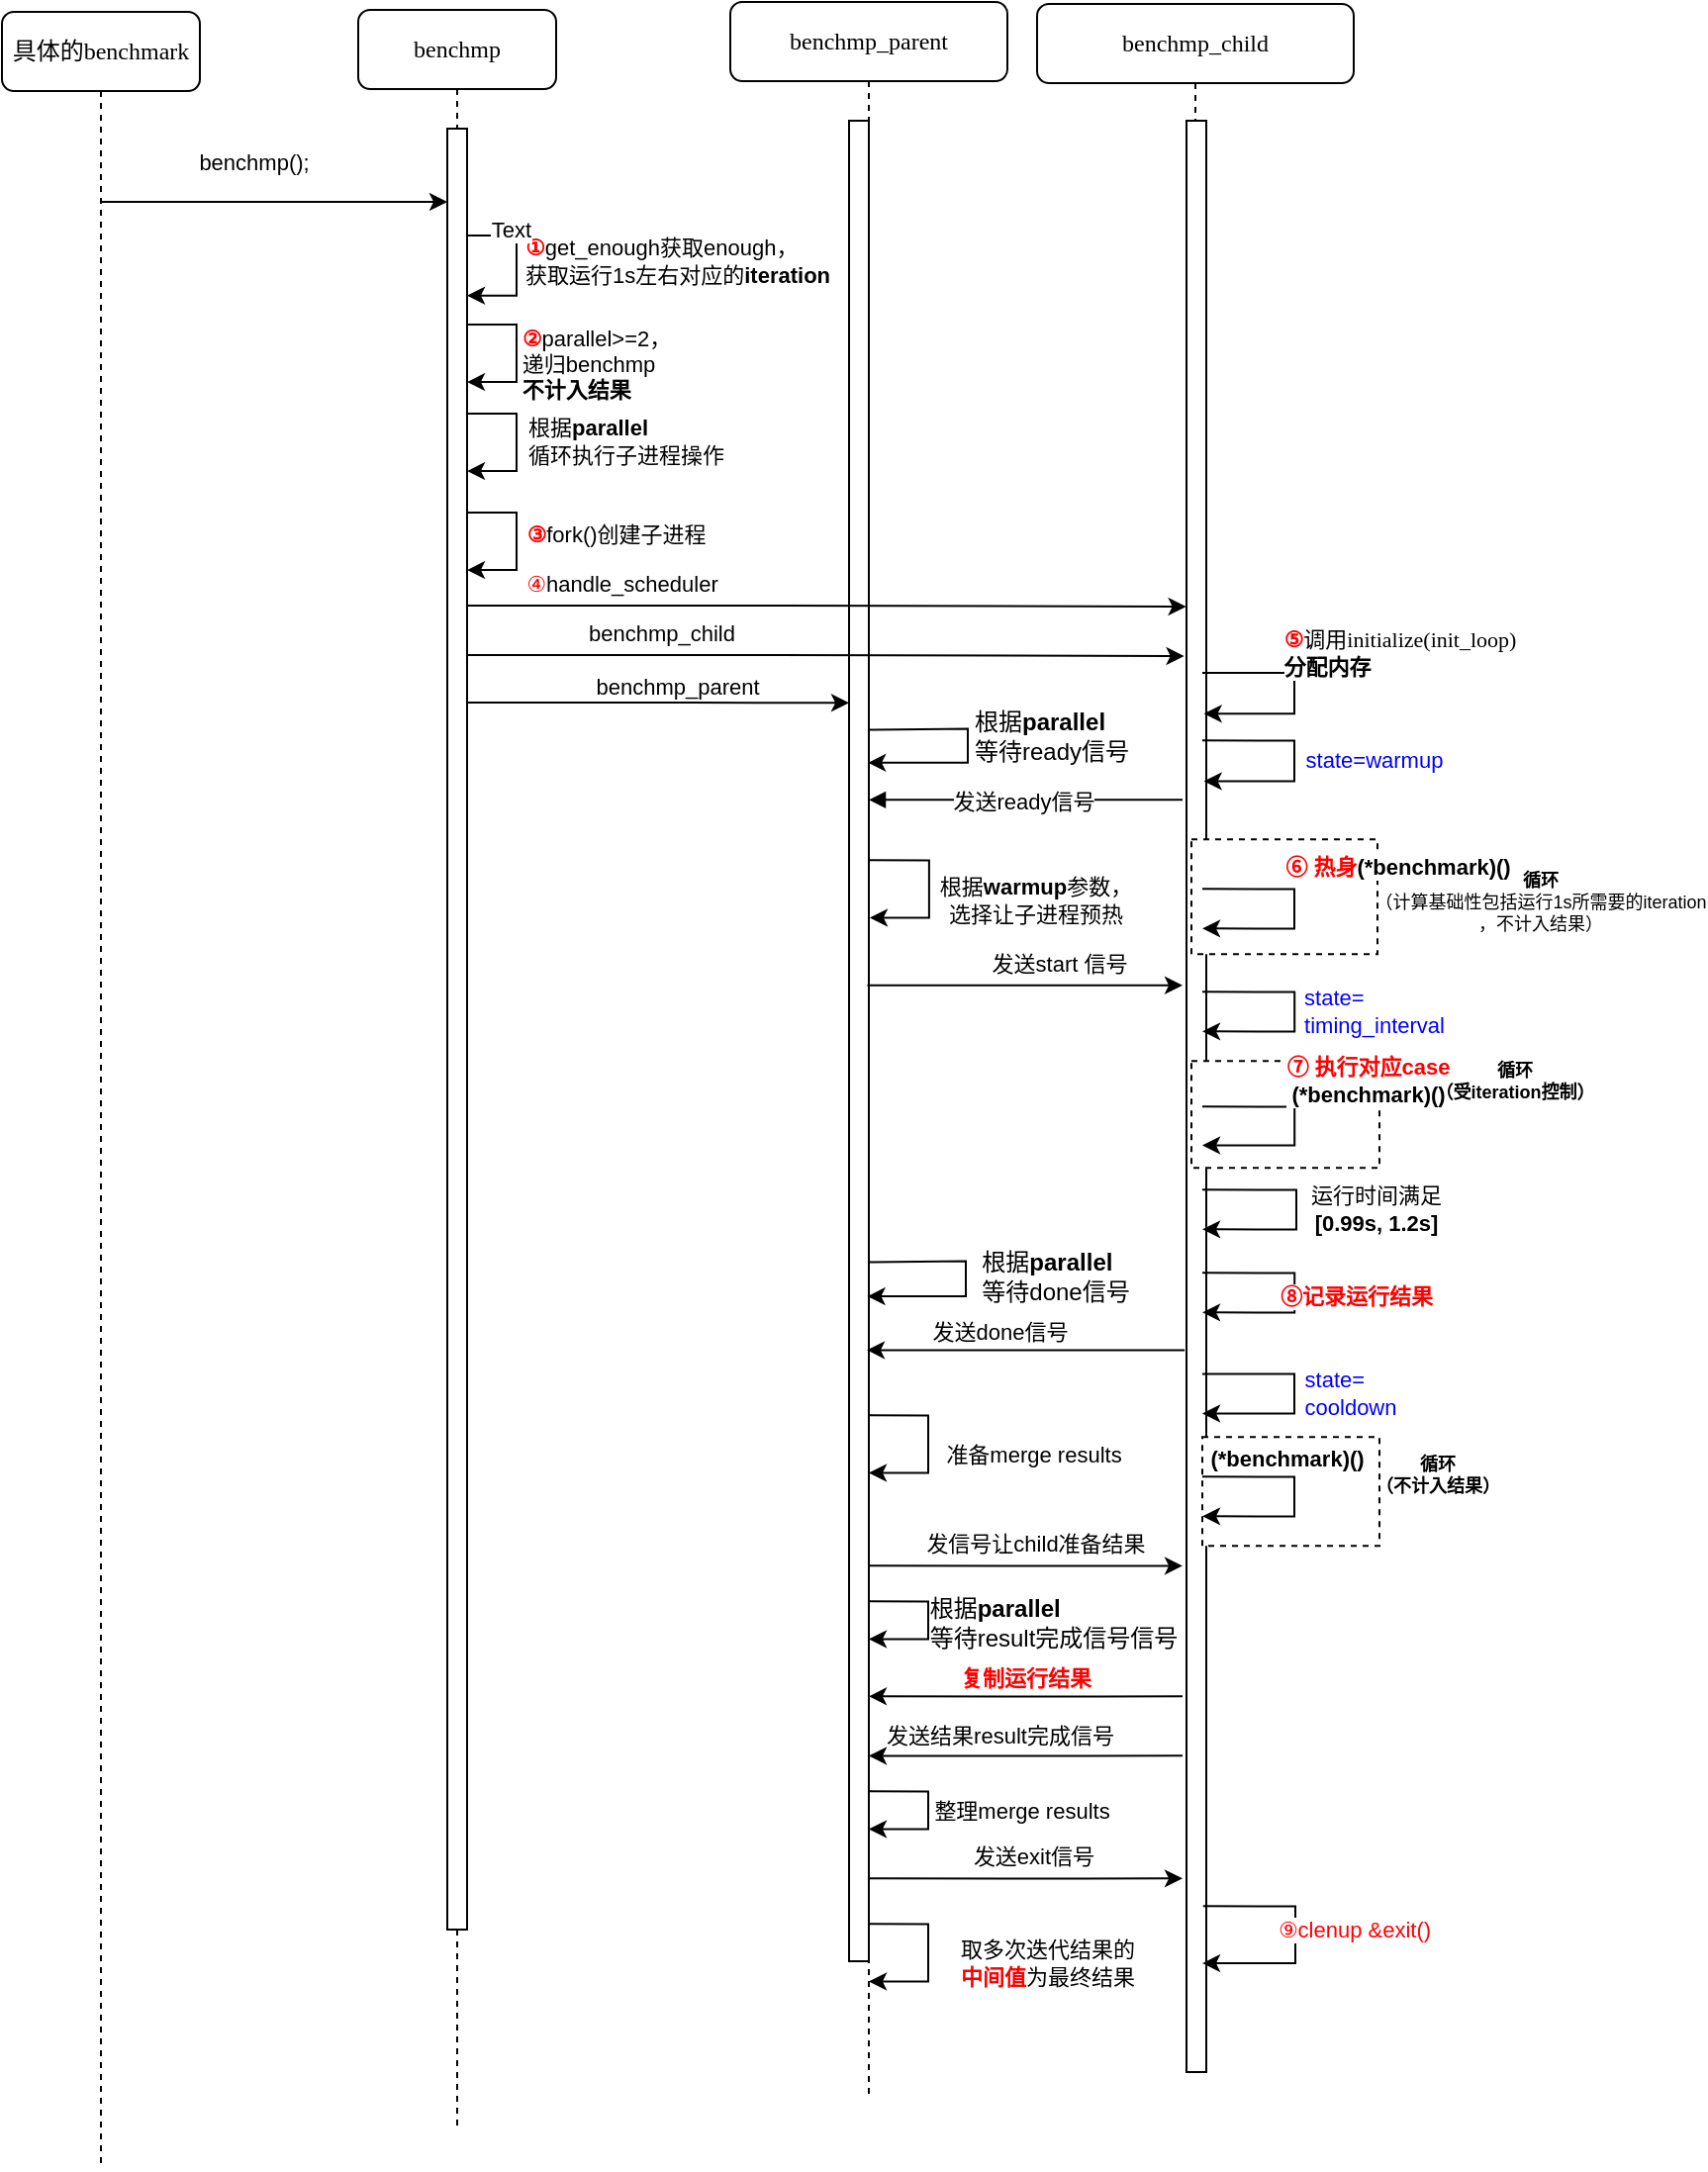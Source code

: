 <mxfile version="28.0.6" pages="2">
  <diagram name="Page-1" id="SRcoIRhMKzH6jcTrMAED">
    <mxGraphModel dx="1464" dy="1354" grid="1" gridSize="10" guides="1" tooltips="1" connect="1" arrows="1" fold="1" page="1" pageScale="1" pageWidth="850" pageHeight="1100" math="0" shadow="0">
      <root>
        <mxCell id="0" />
        <mxCell id="1" parent="0" />
        <mxCell id="6B5tb81A3kzY_t1KrKva-1" value="benchmp_child" style="shape=umlLifeline;perimeter=lifelinePerimeter;whiteSpace=wrap;html=1;container=1;collapsible=0;recursiveResize=0;outlineConnect=0;rounded=1;shadow=0;comic=0;labelBackgroundColor=none;strokeWidth=1;fontFamily=Verdana;fontSize=12;align=center;" vertex="1" parent="1">
          <mxGeometry x="1473" y="1001" width="160" height="1046" as="geometry" />
        </mxCell>
        <mxCell id="6B5tb81A3kzY_t1KrKva-2" value="" style="html=1;points=[];perimeter=orthogonalPerimeter;rounded=0;shadow=0;comic=0;labelBackgroundColor=none;strokeWidth=1;fontFamily=Verdana;fontSize=12;align=center;" vertex="1" parent="6B5tb81A3kzY_t1KrKva-1">
          <mxGeometry x="75.5" y="59" width="10" height="986" as="geometry" />
        </mxCell>
        <mxCell id="6B5tb81A3kzY_t1KrKva-3" value="benchmp_parent" style="shape=umlLifeline;perimeter=lifelinePerimeter;whiteSpace=wrap;html=1;container=1;collapsible=0;recursiveResize=0;outlineConnect=0;rounded=1;shadow=0;comic=0;labelBackgroundColor=none;strokeWidth=1;fontFamily=Verdana;fontSize=12;align=center;" vertex="1" parent="1">
          <mxGeometry x="1318" y="1000" width="140" height="1060" as="geometry" />
        </mxCell>
        <mxCell id="6B5tb81A3kzY_t1KrKva-4" value="" style="html=1;points=[];perimeter=orthogonalPerimeter;rounded=0;shadow=0;comic=0;labelBackgroundColor=none;strokeWidth=1;fontFamily=Verdana;fontSize=12;align=center;" vertex="1" parent="6B5tb81A3kzY_t1KrKva-3">
          <mxGeometry x="60" y="60" width="10" height="930" as="geometry" />
        </mxCell>
        <mxCell id="6B5tb81A3kzY_t1KrKva-5" value="" style="verticalLabelPosition=bottom;verticalAlign=top;html=1;shape=mxgraph.basic.rect;fillColor2=none;strokeWidth=1;size=20;indent=5;dashed=1;fontColor=#0000FF;" vertex="1" parent="6B5tb81A3kzY_t1KrKva-3">
          <mxGeometry x="238.5" y="725.18" width="89.5" height="55" as="geometry" />
        </mxCell>
        <mxCell id="6B5tb81A3kzY_t1KrKva-6" value="" style="verticalLabelPosition=bottom;verticalAlign=top;html=1;shape=mxgraph.basic.rect;fillColor2=none;strokeWidth=1;size=20;indent=5;dashed=1;fontColor=#0000FF;" vertex="1" parent="6B5tb81A3kzY_t1KrKva-3">
          <mxGeometry x="233" y="535.18" width="95" height="54" as="geometry" />
        </mxCell>
        <mxCell id="6B5tb81A3kzY_t1KrKva-7" value="" style="verticalLabelPosition=bottom;verticalAlign=top;html=1;shape=mxgraph.basic.rect;fillColor2=none;strokeWidth=1;size=20;indent=5;dashed=1;fontColor=#0000FF;" vertex="1" parent="6B5tb81A3kzY_t1KrKva-3">
          <mxGeometry x="233" y="423.18" width="94" height="58" as="geometry" />
        </mxCell>
        <mxCell id="6B5tb81A3kzY_t1KrKva-8" style="edgeStyle=orthogonalEdgeStyle;rounded=0;orthogonalLoop=1;jettySize=auto;html=1;" edge="1" parent="6B5tb81A3kzY_t1KrKva-3">
          <mxGeometry relative="1" as="geometry">
            <mxPoint x="238.5" y="448.18" as="sourcePoint" />
            <mxPoint x="238.5" y="468.18" as="targetPoint" />
            <Array as="points">
              <mxPoint x="285" y="448.18" />
              <mxPoint x="285" y="468.18" />
            </Array>
          </mxGeometry>
        </mxCell>
        <mxCell id="6B5tb81A3kzY_t1KrKva-9" value="&lt;span style=&quot;text-align: left;&quot;&gt;&lt;b&gt;&lt;font color=&quot;#ff0000&quot;&gt;⑥ 热身&lt;/font&gt;&lt;font style=&quot;color: rgb(0, 0, 0);&quot;&gt;(*benchmark)()&lt;/font&gt;&lt;/b&gt;&lt;/span&gt;" style="edgeLabel;html=1;align=center;verticalAlign=middle;resizable=0;points=[];" vertex="1" connectable="0" parent="6B5tb81A3kzY_t1KrKva-8">
          <mxGeometry x="-0.344" y="1" relative="1" as="geometry">
            <mxPoint x="61" y="-10" as="offset" />
          </mxGeometry>
        </mxCell>
        <mxCell id="6B5tb81A3kzY_t1KrKva-10" style="edgeStyle=orthogonalEdgeStyle;rounded=0;orthogonalLoop=1;jettySize=auto;html=1;entryX=1.081;entryY=0.316;entryDx=0;entryDy=0;entryPerimeter=0;" edge="1" parent="6B5tb81A3kzY_t1KrKva-3">
          <mxGeometry x="-0.264" y="19" relative="1" as="geometry">
            <mxPoint x="238.5" y="373.18" as="sourcePoint" />
            <mxPoint x="239.31" y="393.756" as="targetPoint" />
            <Array as="points">
              <mxPoint x="285" y="373.18" />
              <mxPoint x="285" y="394.18" />
            </Array>
            <mxPoint as="offset" />
          </mxGeometry>
        </mxCell>
        <mxCell id="6B5tb81A3kzY_t1KrKva-11" value="&lt;div style=&quot;text-align: left;&quot;&gt;&lt;font color=&quot;#0000ff&quot;&gt;state=warmup&lt;/font&gt;&lt;/div&gt;" style="edgeLabel;html=1;align=center;verticalAlign=middle;resizable=0;points=[];" vertex="1" connectable="0" parent="6B5tb81A3kzY_t1KrKva-10">
          <mxGeometry x="-0.447" relative="1" as="geometry">
            <mxPoint x="55" y="10" as="offset" />
          </mxGeometry>
        </mxCell>
        <mxCell id="6B5tb81A3kzY_t1KrKva-12" style="edgeStyle=orthogonalEdgeStyle;rounded=0;orthogonalLoop=1;jettySize=auto;html=1;" edge="1" parent="6B5tb81A3kzY_t1KrKva-3">
          <mxGeometry relative="1" as="geometry">
            <mxPoint x="70" y="790.18" as="sourcePoint" />
            <mxPoint x="228.5" y="790.209" as="targetPoint" />
            <Array as="points">
              <mxPoint x="178" y="790.18" />
              <mxPoint x="178" y="790.18" />
            </Array>
          </mxGeometry>
        </mxCell>
        <mxCell id="6B5tb81A3kzY_t1KrKva-13" value="&lt;div style=&quot;text-align: left;&quot;&gt;&lt;div&gt;发信号让child准备结果&lt;/div&gt;&lt;/div&gt;" style="edgeLabel;html=1;align=center;verticalAlign=middle;resizable=0;points=[];" vertex="1" connectable="0" parent="6B5tb81A3kzY_t1KrKva-12">
          <mxGeometry x="-0.447" relative="1" as="geometry">
            <mxPoint x="40" y="-11" as="offset" />
          </mxGeometry>
        </mxCell>
        <mxCell id="6B5tb81A3kzY_t1KrKva-14" style="edgeStyle=orthogonalEdgeStyle;rounded=0;orthogonalLoop=1;jettySize=auto;html=1;entryX=0.96;entryY=0.753;entryDx=0;entryDy=0;entryPerimeter=0;" edge="1" parent="6B5tb81A3kzY_t1KrKva-3">
          <mxGeometry relative="1" as="geometry">
            <mxPoint x="238.9" y="962.18" as="sourcePoint" />
            <mxPoint x="238.5" y="991.03" as="targetPoint" />
            <Array as="points">
              <mxPoint x="285.5" y="962.08" />
              <mxPoint x="285.5" y="991.08" />
            </Array>
          </mxGeometry>
        </mxCell>
        <mxCell id="6B5tb81A3kzY_t1KrKva-15" value="&lt;div style=&quot;text-align: left;&quot;&gt;&lt;font color=&quot;#ff0000&quot;&gt;⑨clenup &amp;amp;exit()&lt;/font&gt;&lt;br&gt;&lt;/div&gt;" style="edgeLabel;html=1;align=center;verticalAlign=middle;resizable=0;points=[];" vertex="1" connectable="0" parent="6B5tb81A3kzY_t1KrKva-14">
          <mxGeometry x="-0.447" relative="1" as="geometry">
            <mxPoint x="42" y="12" as="offset" />
          </mxGeometry>
        </mxCell>
        <mxCell id="6B5tb81A3kzY_t1KrKva-16" style="edgeStyle=orthogonalEdgeStyle;rounded=0;orthogonalLoop=1;jettySize=auto;html=1;" edge="1" parent="6B5tb81A3kzY_t1KrKva-3">
          <mxGeometry relative="1" as="geometry">
            <mxPoint x="238.5" y="500.18" as="sourcePoint" />
            <mxPoint x="238.5" y="520.18" as="targetPoint" />
            <Array as="points">
              <mxPoint x="285.1" y="500.18" />
              <mxPoint x="285.1" y="520.18" />
            </Array>
          </mxGeometry>
        </mxCell>
        <mxCell id="6B5tb81A3kzY_t1KrKva-17" value="&lt;div style=&quot;text-align: left;&quot;&gt;&lt;font color=&quot;#0000ff&quot;&gt;state=&lt;/font&gt;&lt;/div&gt;&lt;div style=&quot;text-align: left;&quot;&gt;&lt;font color=&quot;#0000ff&quot;&gt;timing_interval&lt;/font&gt;&lt;/div&gt;" style="edgeLabel;html=1;align=center;verticalAlign=middle;resizable=0;points=[];" vertex="1" connectable="0" parent="6B5tb81A3kzY_t1KrKva-16">
          <mxGeometry x="-0.447" relative="1" as="geometry">
            <mxPoint x="55" y="10" as="offset" />
          </mxGeometry>
        </mxCell>
        <mxCell id="6B5tb81A3kzY_t1KrKva-18" style="edgeStyle=orthogonalEdgeStyle;rounded=0;orthogonalLoop=1;jettySize=auto;html=1;entryX=1;entryY=0.599;entryDx=0;entryDy=0;entryPerimeter=0;" edge="1" parent="6B5tb81A3kzY_t1KrKva-3">
          <mxGeometry relative="1" as="geometry">
            <mxPoint x="238.5" y="558.18" as="sourcePoint" />
            <mxPoint x="238.5" y="577.73" as="targetPoint" />
            <Array as="points">
              <mxPoint x="285.1" y="558.18" />
              <mxPoint x="285.1" y="578.18" />
            </Array>
          </mxGeometry>
        </mxCell>
        <mxCell id="6B5tb81A3kzY_t1KrKva-19" value="&lt;b style=&quot;text-align: left;&quot;&gt;&lt;font style=&quot;color: rgb(255, 0, 0);&quot;&gt;⑦ 执行对应case&lt;/font&gt;&lt;/b&gt;&lt;div&gt;&lt;b style=&quot;text-align: left; color: rgb(0, 0, 0);&quot;&gt;&lt;font style=&quot;color: rgb(0, 0, 0);&quot;&gt;(*benchmark)()&lt;/font&gt;&lt;/b&gt;&lt;/div&gt;" style="edgeLabel;html=1;align=center;verticalAlign=middle;resizable=0;points=[];fontColor=#FF0000;" vertex="1" connectable="0" parent="6B5tb81A3kzY_t1KrKva-18">
          <mxGeometry x="-0.389" relative="1" as="geometry">
            <mxPoint x="49" y="-13" as="offset" />
          </mxGeometry>
        </mxCell>
        <mxCell id="6B5tb81A3kzY_t1KrKva-20" style="edgeStyle=orthogonalEdgeStyle;rounded=0;orthogonalLoop=1;jettySize=auto;html=1;" edge="1" parent="6B5tb81A3kzY_t1KrKva-3">
          <mxGeometry relative="1" as="geometry">
            <mxPoint x="238.5" y="600.18" as="sourcePoint" />
            <mxPoint x="238.5" y="620.18" as="targetPoint" />
            <Array as="points">
              <mxPoint x="286" y="600.18" />
              <mxPoint x="286" y="620.18" />
            </Array>
          </mxGeometry>
        </mxCell>
        <mxCell id="6B5tb81A3kzY_t1KrKva-21" value="&lt;font color=&quot;#000000&quot;&gt;运行时间满足&lt;/font&gt;&lt;br&gt;&lt;b style=&quot;&quot;&gt;&lt;font style=&quot;color: rgb(0, 0, 0);&quot;&gt;[0.99s, 1.2s]&lt;/font&gt;&lt;/b&gt;" style="edgeLabel;html=1;align=center;verticalAlign=middle;resizable=0;points=[];fontColor=#FF0000;" vertex="1" connectable="0" parent="6B5tb81A3kzY_t1KrKva-20">
          <mxGeometry x="-0.465" y="-1" relative="1" as="geometry">
            <mxPoint x="56" y="9" as="offset" />
          </mxGeometry>
        </mxCell>
        <mxCell id="6B5tb81A3kzY_t1KrKva-22" style="edgeStyle=orthogonalEdgeStyle;rounded=0;orthogonalLoop=1;jettySize=auto;html=1;" edge="1" parent="6B5tb81A3kzY_t1KrKva-3">
          <mxGeometry relative="1" as="geometry">
            <mxPoint x="238.5" y="642.18" as="sourcePoint" />
            <mxPoint x="238.5" y="662.18" as="targetPoint" />
            <Array as="points">
              <mxPoint x="285.1" y="642.18" />
              <mxPoint x="285.1" y="662.18" />
            </Array>
          </mxGeometry>
        </mxCell>
        <mxCell id="6B5tb81A3kzY_t1KrKva-23" value="&lt;b&gt;&lt;font color=&quot;#ff0000&quot;&gt;⑧记录运行结果&lt;/font&gt;&lt;/b&gt;" style="edgeLabel;html=1;align=center;verticalAlign=middle;resizable=0;points=[];fontSize=11;fontColor=#000000;" vertex="1" connectable="0" parent="6B5tb81A3kzY_t1KrKva-22">
          <mxGeometry x="-0.421" y="2" relative="1" as="geometry">
            <mxPoint x="44" y="14" as="offset" />
          </mxGeometry>
        </mxCell>
        <mxCell id="6B5tb81A3kzY_t1KrKva-24" style="edgeStyle=orthogonalEdgeStyle;rounded=0;orthogonalLoop=1;jettySize=auto;html=1;" edge="1" parent="6B5tb81A3kzY_t1KrKva-3">
          <mxGeometry relative="1" as="geometry">
            <mxPoint x="238.5" y="745.18" as="sourcePoint" />
            <mxPoint x="238.5" y="765.18" as="targetPoint" />
            <Array as="points">
              <mxPoint x="285" y="745.18" />
              <mxPoint x="285" y="765.18" />
            </Array>
          </mxGeometry>
        </mxCell>
        <mxCell id="6B5tb81A3kzY_t1KrKva-25" value="&lt;span style=&quot;text-align: left;&quot;&gt;&lt;font style=&quot;color: rgb(0, 0, 0);&quot;&gt;&lt;b style=&quot;&quot;&gt;(*benchmark)()&lt;/b&gt;&lt;/font&gt;&lt;/span&gt;" style="edgeLabel;html=1;align=center;verticalAlign=middle;resizable=0;points=[];fontColor=#FF0000;" vertex="1" connectable="0" parent="6B5tb81A3kzY_t1KrKva-24">
          <mxGeometry x="-0.379" y="1" relative="1" as="geometry">
            <mxPoint x="7" y="-8" as="offset" />
          </mxGeometry>
        </mxCell>
        <mxCell id="6B5tb81A3kzY_t1KrKva-26" style="edgeStyle=orthogonalEdgeStyle;rounded=0;orthogonalLoop=1;jettySize=auto;html=1;" edge="1" parent="6B5tb81A3kzY_t1KrKva-3">
          <mxGeometry relative="1" as="geometry">
            <mxPoint x="238.5" y="693.209" as="sourcePoint" />
            <mxPoint x="238.5" y="713.209" as="targetPoint" />
            <Array as="points">
              <mxPoint x="285" y="693.18" />
              <mxPoint x="285" y="713.18" />
            </Array>
          </mxGeometry>
        </mxCell>
        <mxCell id="6B5tb81A3kzY_t1KrKva-27" value="&lt;div style=&quot;text-align: left;&quot;&gt;&lt;font color=&quot;#0000ff&quot;&gt;state=&lt;/font&gt;&lt;/div&gt;&lt;div style=&quot;text-align: left;&quot;&gt;&lt;font color=&quot;#0000ff&quot;&gt;cooldown&lt;/font&gt;&lt;br&gt;&lt;/div&gt;" style="edgeLabel;html=1;align=center;verticalAlign=middle;resizable=0;points=[];imageWidth=39;imageAspect=1;absoluteArcSize=0;" vertex="1" connectable="0" parent="6B5tb81A3kzY_t1KrKva-26">
          <mxGeometry x="-0.447" relative="1" as="geometry">
            <mxPoint x="43" y="10" as="offset" />
          </mxGeometry>
        </mxCell>
        <mxCell id="6B5tb81A3kzY_t1KrKva-28" style="edgeStyle=orthogonalEdgeStyle;rounded=0;orthogonalLoop=1;jettySize=auto;html=1;" edge="1" parent="6B5tb81A3kzY_t1KrKva-3">
          <mxGeometry relative="1" as="geometry">
            <mxPoint x="228.5" y="856.18" as="sourcePoint" />
            <mxPoint x="70" y="856.18" as="targetPoint" />
            <Array as="points">
              <mxPoint x="186" y="856.18" />
              <mxPoint x="186" y="856.18" />
            </Array>
          </mxGeometry>
        </mxCell>
        <mxCell id="6B5tb81A3kzY_t1KrKva-29" value="&lt;div style=&quot;text-align: left;&quot;&gt;&lt;b&gt;&lt;font color=&quot;#ff0000&quot;&gt;复制运行结果&lt;/font&gt;&lt;/b&gt;&lt;br&gt;&lt;/div&gt;" style="edgeLabel;html=1;align=center;verticalAlign=middle;resizable=0;points=[];" vertex="1" connectable="0" parent="6B5tb81A3kzY_t1KrKva-28">
          <mxGeometry x="-0.447" relative="1" as="geometry">
            <mxPoint x="-36" y="-9" as="offset" />
          </mxGeometry>
        </mxCell>
        <mxCell id="6B5tb81A3kzY_t1KrKva-30" style="edgeStyle=orthogonalEdgeStyle;rounded=0;orthogonalLoop=1;jettySize=auto;html=1;entryX=1;entryY=0.837;entryDx=0;entryDy=0;entryPerimeter=0;" edge="1" parent="6B5tb81A3kzY_t1KrKva-3">
          <mxGeometry relative="1" as="geometry">
            <mxPoint x="228.5" y="886.18" as="sourcePoint" />
            <mxPoint x="70" y="886.22" as="targetPoint" />
            <Array as="points">
              <mxPoint x="181" y="886.18" />
              <mxPoint x="181" y="886.18" />
            </Array>
          </mxGeometry>
        </mxCell>
        <mxCell id="6B5tb81A3kzY_t1KrKva-31" value="&lt;div style=&quot;text-align: left;&quot;&gt;发送结果result完成信号&lt;br&gt;&lt;/div&gt;" style="edgeLabel;html=1;align=center;verticalAlign=middle;resizable=0;points=[];" vertex="1" connectable="0" parent="6B5tb81A3kzY_t1KrKva-30">
          <mxGeometry x="-0.447" relative="1" as="geometry">
            <mxPoint x="-49" y="-10" as="offset" />
          </mxGeometry>
        </mxCell>
        <mxCell id="6B5tb81A3kzY_t1KrKva-32" style="edgeStyle=orthogonalEdgeStyle;rounded=0;orthogonalLoop=1;jettySize=auto;html=1;" edge="1" parent="6B5tb81A3kzY_t1KrKva-3">
          <mxGeometry relative="1" as="geometry">
            <mxPoint x="70.47" y="433.651" as="sourcePoint" />
            <mxPoint x="70.47" y="462.71" as="targetPoint" />
            <Array as="points">
              <mxPoint x="100.47" y="433.71" />
              <mxPoint x="100.47" y="462.71" />
            </Array>
          </mxGeometry>
        </mxCell>
        <mxCell id="6B5tb81A3kzY_t1KrKva-33" value="&lt;font color=&quot;#000000&quot;&gt;根据&lt;b&gt;warmup&lt;/b&gt;参数，&lt;br&gt;选择让子进程预热&lt;/font&gt;" style="edgeLabel;html=1;align=center;verticalAlign=middle;resizable=0;points=[];fontColor=#FF0000;" vertex="1" connectable="0" parent="6B5tb81A3kzY_t1KrKva-32">
          <mxGeometry x="-0.465" y="-1" relative="1" as="geometry">
            <mxPoint x="59" y="19" as="offset" />
          </mxGeometry>
        </mxCell>
        <mxCell id="6B5tb81A3kzY_t1KrKva-34" style="edgeStyle=orthogonalEdgeStyle;rounded=0;orthogonalLoop=1;jettySize=auto;html=1;" edge="1" parent="6B5tb81A3kzY_t1KrKva-3">
          <mxGeometry relative="1" as="geometry">
            <mxPoint x="70.0" y="714.181" as="sourcePoint" />
            <mxPoint x="70.0" y="743.24" as="targetPoint" />
            <Array as="points">
              <mxPoint x="100" y="714.24" />
              <mxPoint x="100" y="743.24" />
            </Array>
          </mxGeometry>
        </mxCell>
        <mxCell id="6B5tb81A3kzY_t1KrKva-35" value="&lt;font color=&quot;#000000&quot;&gt;准备merge results&lt;/font&gt;" style="edgeLabel;html=1;align=center;verticalAlign=middle;resizable=0;points=[];fontColor=#FF0000;" vertex="1" connectable="0" parent="6B5tb81A3kzY_t1KrKva-34">
          <mxGeometry x="-0.465" y="-1" relative="1" as="geometry">
            <mxPoint x="59" y="19" as="offset" />
          </mxGeometry>
        </mxCell>
        <mxCell id="6B5tb81A3kzY_t1KrKva-36" style="edgeStyle=orthogonalEdgeStyle;rounded=0;orthogonalLoop=1;jettySize=auto;html=1;" edge="1" parent="6B5tb81A3kzY_t1KrKva-3">
          <mxGeometry relative="1" as="geometry">
            <mxPoint x="70" y="904.181" as="sourcePoint" />
            <mxPoint x="70" y="923.18" as="targetPoint" />
            <Array as="points">
              <mxPoint x="100" y="904.18" />
              <mxPoint x="100" y="923.18" />
              <mxPoint x="70" y="923.18" />
            </Array>
          </mxGeometry>
        </mxCell>
        <mxCell id="6B5tb81A3kzY_t1KrKva-37" value="&lt;font color=&quot;#000000&quot;&gt;整理merge results&lt;/font&gt;" style="edgeLabel;html=1;align=center;verticalAlign=middle;resizable=0;points=[];fontColor=#FF0000;" vertex="1" connectable="0" parent="6B5tb81A3kzY_t1KrKva-36">
          <mxGeometry x="-0.465" y="-1" relative="1" as="geometry">
            <mxPoint x="56" y="9" as="offset" />
          </mxGeometry>
        </mxCell>
        <mxCell id="6B5tb81A3kzY_t1KrKva-38" style="edgeStyle=orthogonalEdgeStyle;rounded=0;orthogonalLoop=1;jettySize=auto;html=1;" edge="1" parent="6B5tb81A3kzY_t1KrKva-3">
          <mxGeometry relative="1" as="geometry">
            <mxPoint x="70" y="971.181" as="sourcePoint" />
            <mxPoint x="70" y="1000.24" as="targetPoint" />
            <Array as="points">
              <mxPoint x="100" y="971.24" />
              <mxPoint x="100" y="1000.24" />
            </Array>
          </mxGeometry>
        </mxCell>
        <mxCell id="6B5tb81A3kzY_t1KrKva-39" value="&lt;font color=&quot;#000000&quot;&gt;取多次迭代结果的&lt;br&gt;&lt;/font&gt;&lt;b style=&quot;&quot;&gt;中间值&lt;/b&gt;&lt;font color=&quot;#000000&quot;&gt;为最终结果&lt;/font&gt;" style="edgeLabel;html=1;align=center;verticalAlign=middle;resizable=0;points=[];fontColor=#FF0000;" vertex="1" connectable="0" parent="6B5tb81A3kzY_t1KrKva-38">
          <mxGeometry x="-0.465" y="-1" relative="1" as="geometry">
            <mxPoint x="66" y="19" as="offset" />
          </mxGeometry>
        </mxCell>
        <mxCell id="6B5tb81A3kzY_t1KrKva-40" style="edgeStyle=orthogonalEdgeStyle;rounded=0;orthogonalLoop=1;jettySize=auto;html=1;entryX=0.956;entryY=0.325;entryDx=0;entryDy=0;entryPerimeter=0;exitX=1.039;exitY=0.307;exitDx=0;exitDy=0;exitPerimeter=0;" edge="1" parent="6B5tb81A3kzY_t1KrKva-3">
          <mxGeometry relative="1" as="geometry">
            <mxPoint x="70.39" y="367.69" as="sourcePoint" />
            <mxPoint x="69.56" y="384.43" as="targetPoint" />
            <Array as="points">
              <mxPoint x="73" y="368.18" />
              <mxPoint x="120" y="367.18" />
              <mxPoint x="120" y="384.18" />
            </Array>
          </mxGeometry>
        </mxCell>
        <mxCell id="6B5tb81A3kzY_t1KrKva-41" value="&lt;div style=&quot;text-align: left;&quot;&gt;&lt;div&gt;&lt;span style=&quot;font-size: 12px;&quot;&gt;根据&lt;b&gt;parallel&lt;/b&gt;&lt;/span&gt;&lt;/div&gt;&lt;div&gt;&lt;span style=&quot;font-size: 12px;&quot;&gt;等待ready信号&lt;/span&gt;&lt;/div&gt;&lt;/div&gt;" style="edgeLabel;html=1;align=center;verticalAlign=middle;resizable=0;points=[];" vertex="1" connectable="0" parent="6B5tb81A3kzY_t1KrKva-40">
          <mxGeometry x="-0.447" relative="1" as="geometry">
            <mxPoint x="59" y="3" as="offset" />
          </mxGeometry>
        </mxCell>
        <mxCell id="6B5tb81A3kzY_t1KrKva-42" style="edgeStyle=orthogonalEdgeStyle;rounded=0;orthogonalLoop=1;jettySize=auto;html=1;entryX=0.926;entryY=0.645;entryDx=0;entryDy=0;entryPerimeter=0;exitX=1.039;exitY=0.307;exitDx=0;exitDy=0;exitPerimeter=0;" edge="1" parent="6B5tb81A3kzY_t1KrKva-3">
          <mxGeometry relative="1" as="geometry">
            <mxPoint x="69.83" y="636.69" as="sourcePoint" />
            <mxPoint x="69.26" y="654.03" as="targetPoint" />
            <Array as="points">
              <mxPoint x="72" y="637.18" />
              <mxPoint x="119" y="636.18" />
              <mxPoint x="119" y="654.18" />
            </Array>
          </mxGeometry>
        </mxCell>
        <mxCell id="6B5tb81A3kzY_t1KrKva-43" value="&lt;div style=&quot;text-align: left;&quot;&gt;&lt;div&gt;&lt;span style=&quot;font-size: 12px;&quot;&gt;根据&lt;b&gt;parallel&lt;/b&gt;&lt;/span&gt;&lt;/div&gt;&lt;div&gt;&lt;span style=&quot;font-size: 12px;&quot;&gt;等待done信号&lt;/span&gt;&lt;/div&gt;&lt;/div&gt;" style="edgeLabel;html=1;align=center;verticalAlign=middle;resizable=0;points=[];" vertex="1" connectable="0" parent="6B5tb81A3kzY_t1KrKva-42">
          <mxGeometry x="-0.447" relative="1" as="geometry">
            <mxPoint x="61" y="7" as="offset" />
          </mxGeometry>
        </mxCell>
        <mxCell id="6B5tb81A3kzY_t1KrKva-44" style="edgeStyle=orthogonalEdgeStyle;rounded=0;orthogonalLoop=1;jettySize=auto;html=1;" edge="1" parent="6B5tb81A3kzY_t1KrKva-3">
          <mxGeometry relative="1" as="geometry">
            <mxPoint x="70" y="808.181" as="sourcePoint" />
            <mxPoint x="70" y="827.18" as="targetPoint" />
            <Array as="points">
              <mxPoint x="100" y="808.18" />
              <mxPoint x="100" y="827.18" />
              <mxPoint x="70" y="827.18" />
            </Array>
          </mxGeometry>
        </mxCell>
        <mxCell id="6B5tb81A3kzY_t1KrKva-45" value="&lt;div style=&quot;color: rgb(0, 0, 0); text-align: left;&quot;&gt;&lt;span style=&quot;font-size: 12px;&quot;&gt;根据&lt;b&gt;parallel&lt;/b&gt;&lt;/span&gt;&lt;/div&gt;&lt;div style=&quot;color: rgb(0, 0, 0); text-align: left;&quot;&gt;&lt;span style=&quot;font-size: 12px;&quot;&gt;等待result完成信号信号&lt;/span&gt;&lt;/div&gt;" style="edgeLabel;html=1;align=center;verticalAlign=middle;resizable=0;points=[];fontColor=#FF0000;" vertex="1" connectable="0" parent="6B5tb81A3kzY_t1KrKva-44">
          <mxGeometry x="-0.465" y="-1" relative="1" as="geometry">
            <mxPoint x="72" y="10" as="offset" />
          </mxGeometry>
        </mxCell>
        <mxCell id="6B5tb81A3kzY_t1KrKva-46" style="edgeStyle=orthogonalEdgeStyle;rounded=0;orthogonalLoop=1;jettySize=auto;html=1;exitX=0.107;exitY=0.636;exitDx=0;exitDy=0;exitPerimeter=0;" edge="1" parent="6B5tb81A3kzY_t1KrKva-3">
          <mxGeometry relative="1" as="geometry">
            <mxPoint x="229.57" y="681.276" as="sourcePoint" />
            <mxPoint x="69" y="681.18" as="targetPoint" />
            <Array as="points">
              <mxPoint x="114" y="681.18" />
              <mxPoint x="114" y="681.18" />
            </Array>
          </mxGeometry>
        </mxCell>
        <mxCell id="6B5tb81A3kzY_t1KrKva-47" value="&lt;div style=&quot;text-align: left;&quot;&gt;发送done信号&lt;br&gt;&lt;/div&gt;" style="edgeLabel;html=1;align=center;verticalAlign=middle;resizable=0;points=[];" vertex="1" connectable="0" parent="6B5tb81A3kzY_t1KrKva-46">
          <mxGeometry x="-0.447" relative="1" as="geometry">
            <mxPoint x="-49" y="-10" as="offset" />
          </mxGeometry>
        </mxCell>
        <mxCell id="6B5tb81A3kzY_t1KrKva-48" style="edgeStyle=orthogonalEdgeStyle;rounded=0;orthogonalLoop=1;jettySize=auto;html=1;" edge="1" parent="6B5tb81A3kzY_t1KrKva-3">
          <mxGeometry relative="1" as="geometry">
            <mxPoint x="70" y="948.18" as="sourcePoint" />
            <mxPoint x="228.5" y="948.18" as="targetPoint" />
            <Array as="points">
              <mxPoint x="178" y="948.18" />
              <mxPoint x="178" y="948.18" />
            </Array>
          </mxGeometry>
        </mxCell>
        <mxCell id="6B5tb81A3kzY_t1KrKva-49" value="&lt;div style=&quot;text-align: left;&quot;&gt;&lt;div&gt;发送exit信号&lt;/div&gt;&lt;/div&gt;" style="edgeLabel;html=1;align=center;verticalAlign=middle;resizable=0;points=[];" vertex="1" connectable="0" parent="6B5tb81A3kzY_t1KrKva-48">
          <mxGeometry x="-0.447" relative="1" as="geometry">
            <mxPoint x="39" y="-11" as="offset" />
          </mxGeometry>
        </mxCell>
        <mxCell id="6B5tb81A3kzY_t1KrKva-50" value="&lt;span style=&quot;text-align: left;&quot;&gt;发送ready信号&lt;/span&gt;" style="html=1;verticalAlign=bottom;endArrow=block;rounded=0;" edge="1" parent="6B5tb81A3kzY_t1KrKva-3">
          <mxGeometry x="0.016" y="10" width="80" relative="1" as="geometry">
            <mxPoint x="228.5" y="403.18" as="sourcePoint" />
            <mxPoint x="70" y="403.18" as="targetPoint" />
            <Array as="points">
              <mxPoint x="220" y="403.18" />
              <mxPoint x="190" y="403.18" />
            </Array>
            <mxPoint as="offset" />
          </mxGeometry>
        </mxCell>
        <mxCell id="6B5tb81A3kzY_t1KrKva-51" style="edgeStyle=orthogonalEdgeStyle;rounded=0;orthogonalLoop=1;jettySize=auto;html=1;exitX=0.922;exitY=0.476;exitDx=0;exitDy=0;exitPerimeter=0;" edge="1" parent="6B5tb81A3kzY_t1KrKva-3">
          <mxGeometry relative="1" as="geometry">
            <mxPoint x="69.22" y="496.86" as="sourcePoint" />
            <mxPoint x="228.5" y="496.866" as="targetPoint" />
            <Array as="points">
              <mxPoint x="208" y="497.18" />
              <mxPoint x="208" y="497.18" />
            </Array>
          </mxGeometry>
        </mxCell>
        <mxCell id="6B5tb81A3kzY_t1KrKva-52" value="&lt;div style=&quot;text-align: left;&quot;&gt;&lt;div&gt;发送start 信号&lt;/div&gt;&lt;/div&gt;" style="edgeLabel;html=1;align=center;verticalAlign=middle;resizable=0;points=[];" vertex="1" connectable="0" parent="6B5tb81A3kzY_t1KrKva-51">
          <mxGeometry x="-0.447" relative="1" as="geometry">
            <mxPoint x="53" y="-11" as="offset" />
          </mxGeometry>
        </mxCell>
        <mxCell id="6B5tb81A3kzY_t1KrKva-53" value="循环&lt;br&gt;（不计入结果）" style="text;strokeColor=none;fillColor=none;html=1;fontSize=9;fontStyle=1;verticalAlign=middle;align=center;dashed=1;fontColor=#000000;" vertex="1" parent="6B5tb81A3kzY_t1KrKva-3">
          <mxGeometry x="337" y="734.18" width="40" height="20" as="geometry" />
        </mxCell>
        <mxCell id="6B5tb81A3kzY_t1KrKva-54" style="edgeStyle=orthogonalEdgeStyle;rounded=0;orthogonalLoop=1;jettySize=auto;html=1;exitX=0.936;exitY=0.313;exitDx=0;exitDy=0;exitPerimeter=0;" edge="1" parent="6B5tb81A3kzY_t1KrKva-3">
          <mxGeometry relative="1" as="geometry">
            <mxPoint x="-135.64" y="354.01" as="sourcePoint" />
            <mxPoint x="60" y="354.18" as="targetPoint" />
            <Array as="points">
              <mxPoint x="-20" y="354.18" />
            </Array>
          </mxGeometry>
        </mxCell>
        <mxCell id="6B5tb81A3kzY_t1KrKva-55" value="&lt;div style=&quot;text-align: left;&quot;&gt;&lt;div&gt;benchmp_parent&lt;/div&gt;&lt;/div&gt;" style="edgeLabel;html=1;align=center;verticalAlign=middle;resizable=0;points=[];" vertex="1" connectable="0" parent="6B5tb81A3kzY_t1KrKva-54">
          <mxGeometry x="-0.447" relative="1" as="geometry">
            <mxPoint x="54" y="-8" as="offset" />
          </mxGeometry>
        </mxCell>
        <mxCell id="6B5tb81A3kzY_t1KrKva-56" style="edgeStyle=orthogonalEdgeStyle;rounded=0;orthogonalLoop=1;jettySize=auto;html=1;entryX=-0.019;entryY=0.249;entryDx=0;entryDy=0;entryPerimeter=0;" edge="1" parent="6B5tb81A3kzY_t1KrKva-3">
          <mxGeometry relative="1" as="geometry">
            <mxPoint x="-134" y="330" as="sourcePoint" />
            <mxPoint x="229.31" y="330.514" as="targetPoint" />
            <Array as="points">
              <mxPoint x="24" y="330" />
            </Array>
          </mxGeometry>
        </mxCell>
        <mxCell id="6B5tb81A3kzY_t1KrKva-57" value="&lt;div style=&quot;text-align: left;&quot;&gt;&lt;div&gt;benchmp_child&lt;/div&gt;&lt;/div&gt;" style="edgeLabel;html=1;align=center;verticalAlign=middle;resizable=0;points=[];" vertex="1" connectable="0" parent="6B5tb81A3kzY_t1KrKva-56">
          <mxGeometry x="-0.447" relative="1" as="geometry">
            <mxPoint x="-2" y="-11" as="offset" />
          </mxGeometry>
        </mxCell>
        <mxCell id="6B5tb81A3kzY_t1KrKva-58" style="edgeStyle=orthogonalEdgeStyle;rounded=0;orthogonalLoop=1;jettySize=auto;html=1;entryX=1.081;entryY=0.316;entryDx=0;entryDy=0;entryPerimeter=0;" edge="1" parent="6B5tb81A3kzY_t1KrKva-3">
          <mxGeometry x="-0.264" y="19" relative="1" as="geometry">
            <mxPoint x="238.5" y="339" as="sourcePoint" />
            <mxPoint x="239.31" y="359.576" as="targetPoint" />
            <Array as="points">
              <mxPoint x="285" y="339" />
              <mxPoint x="285" y="360" />
            </Array>
            <mxPoint as="offset" />
          </mxGeometry>
        </mxCell>
        <mxCell id="6B5tb81A3kzY_t1KrKva-59" value="&lt;div style=&quot;text-align: left;&quot;&gt;&lt;font face=&quot;Microsoft YaHei&quot;&gt;&lt;b&gt;&lt;font style=&quot;color: rgb(255, 0, 0);&quot;&gt;⑤&lt;/font&gt;&lt;/b&gt;调用initialize(init_loop)&lt;/font&gt;&lt;/div&gt;&lt;div style=&quot;text-align: left;&quot;&gt;&lt;font face=&quot;Microsoft YaHei&quot;&gt;&lt;b&gt;分配内存&lt;/b&gt;&lt;/font&gt;&lt;br&gt;&lt;/div&gt;" style="edgeLabel;html=1;align=center;verticalAlign=middle;resizable=0;points=[];" vertex="1" connectable="0" parent="6B5tb81A3kzY_t1KrKva-58">
          <mxGeometry x="-0.447" relative="1" as="geometry">
            <mxPoint x="68" y="-10" as="offset" />
          </mxGeometry>
        </mxCell>
        <mxCell id="6B5tb81A3kzY_t1KrKva-60" value="benchmp" style="shape=umlLifeline;perimeter=lifelinePerimeter;whiteSpace=wrap;html=1;container=1;collapsible=0;recursiveResize=0;outlineConnect=0;rounded=1;shadow=0;comic=0;labelBackgroundColor=none;strokeWidth=1;fontFamily=Verdana;fontSize=12;align=center;" vertex="1" parent="1">
          <mxGeometry x="1130" y="1004" width="100" height="1070" as="geometry" />
        </mxCell>
        <mxCell id="6B5tb81A3kzY_t1KrKva-61" value="" style="html=1;points=[];perimeter=orthogonalPerimeter;rounded=0;shadow=0;comic=0;labelBackgroundColor=none;strokeWidth=1;fontFamily=Verdana;fontSize=12;align=center;" vertex="1" parent="6B5tb81A3kzY_t1KrKva-60">
          <mxGeometry x="45" y="60" width="10" height="910" as="geometry" />
        </mxCell>
        <mxCell id="6B5tb81A3kzY_t1KrKva-62" style="edgeStyle=orthogonalEdgeStyle;rounded=0;orthogonalLoop=1;jettySize=auto;html=1;" edge="1" parent="6B5tb81A3kzY_t1KrKva-60">
          <mxGeometry relative="1" as="geometry">
            <mxPoint x="55" y="159" as="sourcePoint" />
            <mxPoint x="55" y="188.034" as="targetPoint" />
            <Array as="points">
              <mxPoint x="80" y="159" />
              <mxPoint x="80" y="188" />
            </Array>
          </mxGeometry>
        </mxCell>
        <mxCell id="6B5tb81A3kzY_t1KrKva-63" value="&lt;div style=&quot;text-align: left;&quot;&gt;&lt;div&gt;&lt;font style=&quot;color: rgb(255, 0, 0);&quot;&gt;&lt;b&gt;②&lt;/b&gt;&lt;/font&gt;parallel&amp;gt;=2，&lt;/div&gt;&lt;div&gt;递归benchmp&lt;br&gt;&lt;/div&gt;&lt;div&gt;&lt;b&gt;不计入结果&lt;/b&gt;&lt;/div&gt;&lt;/div&gt;" style="edgeLabel;html=1;align=center;verticalAlign=middle;resizable=0;points=[];" vertex="1" connectable="0" parent="6B5tb81A3kzY_t1KrKva-62">
          <mxGeometry x="-0.447" relative="1" as="geometry">
            <mxPoint x="43" y="20" as="offset" />
          </mxGeometry>
        </mxCell>
        <mxCell id="6B5tb81A3kzY_t1KrKva-64" style="edgeStyle=orthogonalEdgeStyle;rounded=0;orthogonalLoop=1;jettySize=auto;html=1;" edge="1" parent="6B5tb81A3kzY_t1KrKva-60">
          <mxGeometry relative="1" as="geometry">
            <mxPoint x="55" y="254" as="sourcePoint" />
            <mxPoint x="55" y="283.034" as="targetPoint" />
            <Array as="points">
              <mxPoint x="80" y="254" />
              <mxPoint x="80" y="283" />
            </Array>
          </mxGeometry>
        </mxCell>
        <mxCell id="6B5tb81A3kzY_t1KrKva-65" value="&lt;div style=&quot;text-align: left;&quot;&gt;&lt;div&gt;&lt;b&gt;&lt;font style=&quot;color: rgb(255, 0, 0);&quot;&gt;③&lt;/font&gt;&lt;/b&gt;fork()创建子进程&lt;/div&gt;&lt;/div&gt;" style="edgeLabel;html=1;align=center;verticalAlign=middle;resizable=0;points=[];" vertex="1" connectable="0" parent="6B5tb81A3kzY_t1KrKva-64">
          <mxGeometry x="-0.447" relative="1" as="geometry">
            <mxPoint x="53" y="11" as="offset" />
          </mxGeometry>
        </mxCell>
        <mxCell id="6B5tb81A3kzY_t1KrKva-66" style="edgeStyle=orthogonalEdgeStyle;rounded=0;orthogonalLoop=1;jettySize=auto;html=1;entryX=1;entryY=0.118;entryDx=0;entryDy=0;entryPerimeter=0;" edge="1" parent="6B5tb81A3kzY_t1KrKva-60">
          <mxGeometry relative="1" as="geometry">
            <mxPoint x="55" y="114" as="sourcePoint" />
            <mxPoint x="55" y="144.38" as="targetPoint" />
            <Array as="points">
              <mxPoint x="80" y="114" />
              <mxPoint x="80" y="144" />
            </Array>
          </mxGeometry>
        </mxCell>
        <mxCell id="6B5tb81A3kzY_t1KrKva-67" value="&lt;div style=&quot;text-align: left;&quot;&gt;&lt;div&gt;&lt;span style=&quot;text-align: center;&quot;&gt;&lt;font style=&quot;color: rgb(255, 0, 0);&quot;&gt;&lt;b style=&quot;&quot;&gt;①&lt;/b&gt;&lt;/font&gt;get_enough&lt;/span&gt;&lt;span style=&quot;text-align: center;&quot;&gt;获取enough，&lt;/span&gt;&lt;/div&gt;&lt;div&gt;&lt;span style=&quot;text-align: center;&quot;&gt;获取运行1s左右对应的&lt;b&gt;iteration&lt;/b&gt;&lt;/span&gt;&lt;/div&gt;&lt;/div&gt;" style="edgeLabel;html=1;align=center;verticalAlign=middle;resizable=0;points=[];imageWidth=16;" vertex="1" connectable="0" parent="6B5tb81A3kzY_t1KrKva-66">
          <mxGeometry x="-0.447" relative="1" as="geometry">
            <mxPoint x="84" y="13" as="offset" />
          </mxGeometry>
        </mxCell>
        <mxCell id="6B5tb81A3kzY_t1KrKva-68" value="Text" style="edgeLabel;html=1;align=center;verticalAlign=middle;resizable=0;points=[];" vertex="1" connectable="0" parent="6B5tb81A3kzY_t1KrKva-66">
          <mxGeometry x="-0.467" y="3" relative="1" as="geometry">
            <mxPoint as="offset" />
          </mxGeometry>
        </mxCell>
        <mxCell id="6B5tb81A3kzY_t1KrKva-69" style="edgeStyle=orthogonalEdgeStyle;rounded=0;orthogonalLoop=1;jettySize=auto;html=1;" edge="1" parent="6B5tb81A3kzY_t1KrKva-60">
          <mxGeometry relative="1" as="geometry">
            <mxPoint x="55" y="204" as="sourcePoint" />
            <mxPoint x="55" y="233.034" as="targetPoint" />
            <Array as="points">
              <mxPoint x="80" y="204" />
              <mxPoint x="80" y="233" />
            </Array>
          </mxGeometry>
        </mxCell>
        <mxCell id="6B5tb81A3kzY_t1KrKva-70" value="&lt;div style=&quot;text-align: left;&quot;&gt;根据&lt;b&gt;parallel&lt;/b&gt;&lt;/div&gt;&lt;div style=&quot;text-align: left;&quot;&gt;循环执行子进程操作&lt;/div&gt;" style="edgeLabel;html=1;align=center;verticalAlign=middle;resizable=0;points=[];" vertex="1" connectable="0" parent="6B5tb81A3kzY_t1KrKva-69">
          <mxGeometry x="-0.447" relative="1" as="geometry">
            <mxPoint x="58" y="14" as="offset" />
          </mxGeometry>
        </mxCell>
        <mxCell id="6B5tb81A3kzY_t1KrKva-71" value="具体的benchmark" style="shape=umlLifeline;perimeter=lifelinePerimeter;whiteSpace=wrap;html=1;container=1;collapsible=0;recursiveResize=0;outlineConnect=0;rounded=1;shadow=0;comic=0;labelBackgroundColor=none;strokeWidth=1;fontFamily=Verdana;fontSize=12;align=center;" vertex="1" parent="1">
          <mxGeometry x="950" y="1005" width="100" height="1090" as="geometry" />
        </mxCell>
        <mxCell id="6B5tb81A3kzY_t1KrKva-72" style="edgeStyle=orthogonalEdgeStyle;rounded=0;orthogonalLoop=1;jettySize=auto;html=1;" edge="1" parent="6B5tb81A3kzY_t1KrKva-71" target="6B5tb81A3kzY_t1KrKva-61">
          <mxGeometry relative="1" as="geometry">
            <mxPoint x="50" y="96" as="sourcePoint" />
            <mxPoint x="55" y="129.034" as="targetPoint" />
            <Array as="points">
              <mxPoint x="50" y="96" />
            </Array>
          </mxGeometry>
        </mxCell>
        <mxCell id="6B5tb81A3kzY_t1KrKva-73" value="&lt;div style=&quot;text-align: left;&quot;&gt;&lt;div&gt;benchmp();&lt;/div&gt;&lt;/div&gt;" style="edgeLabel;html=1;align=center;verticalAlign=middle;resizable=0;points=[];" vertex="1" connectable="0" parent="6B5tb81A3kzY_t1KrKva-72">
          <mxGeometry x="-0.447" relative="1" as="geometry">
            <mxPoint x="28" y="-20" as="offset" />
          </mxGeometry>
        </mxCell>
        <mxCell id="6B5tb81A3kzY_t1KrKva-74" style="edgeStyle=orthogonalEdgeStyle;rounded=0;orthogonalLoop=1;jettySize=auto;html=1;entryX=-0.019;entryY=0.249;entryDx=0;entryDy=0;entryPerimeter=0;" edge="1" parent="1" target="6B5tb81A3kzY_t1KrKva-2">
          <mxGeometry relative="1" as="geometry">
            <mxPoint x="1185" y="1305" as="sourcePoint" />
            <mxPoint x="1541" y="1305" as="targetPoint" />
            <Array as="points">
              <mxPoint x="1343" y="1305" />
            </Array>
          </mxGeometry>
        </mxCell>
        <mxCell id="6B5tb81A3kzY_t1KrKva-75" value="&lt;div style=&quot;text-align: left;&quot;&gt;&lt;div&gt;&lt;font style=&quot;color: rgb(255, 0, 0);&quot;&gt;④&lt;/font&gt;handle_scheduler&lt;/div&gt;&lt;/div&gt;" style="edgeLabel;html=1;align=center;verticalAlign=middle;resizable=0;points=[];" vertex="1" connectable="0" parent="6B5tb81A3kzY_t1KrKva-74">
          <mxGeometry x="-0.447" relative="1" as="geometry">
            <mxPoint x="-23" y="-11" as="offset" />
          </mxGeometry>
        </mxCell>
        <mxCell id="6B5tb81A3kzY_t1KrKva-76" value="循环&lt;br&gt;&lt;span style=&quot;font-weight: normal;&quot;&gt;（计算基础性包括运行1s所需要的iteration&lt;/span&gt;&lt;br&gt;&lt;span style=&quot;font-weight: normal;&quot;&gt;，不计入结果）&lt;/span&gt;" style="text;strokeColor=none;fillColor=none;html=1;fontSize=9;fontStyle=1;verticalAlign=middle;align=center;dashed=1;fontColor=#000000;" vertex="1" parent="1">
          <mxGeometry x="1707" y="1445" width="40" height="20" as="geometry" />
        </mxCell>
        <mxCell id="6B5tb81A3kzY_t1KrKva-77" value="循环&lt;br&gt;（受iteration控制）" style="text;strokeColor=none;fillColor=none;html=1;fontSize=9;fontStyle=1;verticalAlign=middle;align=center;dashed=1;fontColor=#000000;" vertex="1" parent="1">
          <mxGeometry x="1699" y="1535.18" width="30" height="20" as="geometry" />
        </mxCell>
      </root>
    </mxGraphModel>
  </diagram>
  <diagram id="C664eLAWKnxOHFpsGAy_" name="Page-2">
    <mxGraphModel dx="1967" dy="1151" grid="1" gridSize="10" guides="1" tooltips="1" connect="1" arrows="1" fold="1" page="1" pageScale="1" pageWidth="850" pageHeight="1100" math="0" shadow="0">
      <root>
        <mxCell id="0" />
        <mxCell id="1" parent="0" />
        <mxCell id="7tQGWUP_qwu2hGyhurTE-1" value="addr[0]" style="rounded=0;whiteSpace=wrap;html=1;fontColor=#000000;fontSize=9;" parent="1" vertex="1">
          <mxGeometry x="270" y="400" width="40" height="20" as="geometry" />
        </mxCell>
        <mxCell id="7tQGWUP_qwu2hGyhurTE-2" value="..." style="rounded=0;whiteSpace=wrap;html=1;fontColor=#000000;fontSize=9;" parent="1" vertex="1">
          <mxGeometry x="310" y="400" width="40" height="20" as="geometry" />
        </mxCell>
        <mxCell id="7tQGWUP_qwu2hGyhurTE-3" value="addr[1]" style="rounded=0;whiteSpace=wrap;html=1;fontColor=#000000;fontSize=9;" parent="1" vertex="1">
          <mxGeometry x="350" y="400" width="40" height="20" as="geometry" />
        </mxCell>
        <mxCell id="7tQGWUP_qwu2hGyhurTE-4" value="..." style="rounded=0;whiteSpace=wrap;html=1;fontColor=#000000;fontSize=9;" parent="1" vertex="1">
          <mxGeometry x="390" y="400" width="40" height="20" as="geometry" />
        </mxCell>
        <mxCell id="7tQGWUP_qwu2hGyhurTE-5" value="addr[2]" style="rounded=0;whiteSpace=wrap;html=1;fontColor=#000000;fontSize=9;" parent="1" vertex="1">
          <mxGeometry x="430" y="400" width="40" height="20" as="geometry" />
        </mxCell>
        <mxCell id="7tQGWUP_qwu2hGyhurTE-6" value="..." style="rounded=0;whiteSpace=wrap;html=1;fontColor=#000000;fontSize=9;" parent="1" vertex="1">
          <mxGeometry x="470" y="400" width="40" height="20" as="geometry" />
        </mxCell>
        <mxCell id="7tQGWUP_qwu2hGyhurTE-7" value="addr[3]" style="rounded=0;whiteSpace=wrap;html=1;fontColor=#000000;fontSize=9;" parent="1" vertex="1">
          <mxGeometry x="510" y="400" width="40" height="20" as="geometry" />
        </mxCell>
        <mxCell id="7tQGWUP_qwu2hGyhurTE-8" value="..." style="rounded=0;whiteSpace=wrap;html=1;fontColor=#000000;fontSize=9;" parent="1" vertex="1">
          <mxGeometry x="550" y="400" width="40" height="20" as="geometry" />
        </mxCell>
        <mxCell id="7tQGWUP_qwu2hGyhurTE-9" value="addr[4]" style="rounded=0;whiteSpace=wrap;html=1;fontColor=#000000;fontSize=9;" parent="1" vertex="1">
          <mxGeometry x="590" y="400" width="40" height="20" as="geometry" />
        </mxCell>
        <mxCell id="7tQGWUP_qwu2hGyhurTE-10" value="..." style="rounded=0;whiteSpace=wrap;html=1;fontColor=#000000;fontSize=9;" parent="1" vertex="1">
          <mxGeometry x="630" y="400" width="40" height="20" as="geometry" />
        </mxCell>
        <mxCell id="7tQGWUP_qwu2hGyhurTE-11" value="addr[5]" style="rounded=0;whiteSpace=wrap;html=1;fontColor=#000000;fontSize=9;" parent="1" vertex="1">
          <mxGeometry x="670" y="400" width="40" height="20" as="geometry" />
        </mxCell>
        <mxCell id="7tQGWUP_qwu2hGyhurTE-12" value="..." style="rounded=0;whiteSpace=wrap;html=1;fontColor=#000000;fontSize=9;" parent="1" vertex="1">
          <mxGeometry x="710" y="400" width="40" height="20" as="geometry" />
        </mxCell>
        <mxCell id="7tQGWUP_qwu2hGyhurTE-13" value="addr[6]" style="rounded=0;whiteSpace=wrap;html=1;fontColor=#000000;fontSize=9;" parent="1" vertex="1">
          <mxGeometry x="750" y="400" width="40" height="20" as="geometry" />
        </mxCell>
        <mxCell id="7tQGWUP_qwu2hGyhurTE-14" value="..." style="rounded=0;whiteSpace=wrap;html=1;fontColor=#000000;fontSize=9;" parent="1" vertex="1">
          <mxGeometry x="790" y="400" width="40" height="20" as="geometry" />
        </mxCell>
        <mxCell id="7tQGWUP_qwu2hGyhurTE-15" value="addr[7]" style="rounded=0;whiteSpace=wrap;html=1;fontColor=#000000;fontSize=9;" parent="1" vertex="1">
          <mxGeometry x="830" y="400" width="40" height="20" as="geometry" />
        </mxCell>
        <mxCell id="7tQGWUP_qwu2hGyhurTE-16" value="..." style="rounded=0;whiteSpace=wrap;html=1;fontColor=#000000;fontSize=9;" parent="1" vertex="1">
          <mxGeometry x="870" y="400" width="40" height="20" as="geometry" />
        </mxCell>
        <mxCell id="7tQGWUP_qwu2hGyhurTE-17" value="" style="shape=curlyBracket;whiteSpace=wrap;html=1;rounded=1;flipH=1;fontSize=10;fontColor=#000000;rotation=-90;" parent="1" vertex="1">
          <mxGeometry x="300" y="350" width="20" height="80" as="geometry" />
        </mxCell>
        <mxCell id="7tQGWUP_qwu2hGyhurTE-18" value="stride=64B，顺序模式" style="text;strokeColor=none;fillColor=none;html=1;fontSize=10;fontStyle=1;verticalAlign=middle;align=center;fontColor=#000000;" parent="1" vertex="1">
          <mxGeometry x="270" y="360" width="110" height="30" as="geometry" />
        </mxCell>
        <mxCell id="7tQGWUP_qwu2hGyhurTE-20" value="&lt;font&gt;⑤&lt;/font&gt;" style="text;strokeColor=none;fillColor=none;html=1;fontSize=10;fontStyle=1;verticalAlign=middle;align=center;fontColor=#CC0000;" parent="1" vertex="1">
          <mxGeometry x="590" y="430" width="40" height="10" as="geometry" />
        </mxCell>
        <mxCell id="7tQGWUP_qwu2hGyhurTE-22" value="&lt;font&gt;③&lt;/font&gt;" style="text;strokeColor=none;fillColor=none;html=1;fontSize=10;fontStyle=1;verticalAlign=middle;align=center;fontColor=#CC0000;" parent="1" vertex="1">
          <mxGeometry x="429.5" y="430" width="41" height="10" as="geometry" />
        </mxCell>
        <mxCell id="7tQGWUP_qwu2hGyhurTE-24" value="&lt;font&gt;⑦&lt;/font&gt;" style="text;strokeColor=none;fillColor=none;html=1;fontSize=10;fontStyle=1;verticalAlign=middle;align=center;fontColor=#CC0000;" parent="1" vertex="1">
          <mxGeometry x="749.5" y="430" width="40.5" height="10" as="geometry" />
        </mxCell>
        <mxCell id="7tQGWUP_qwu2hGyhurTE-26" value="&lt;font&gt;②&lt;/font&gt;" style="text;strokeColor=none;fillColor=none;html=1;fontSize=10;fontStyle=1;verticalAlign=middle;align=center;fontColor=#CC0000;" parent="1" vertex="1">
          <mxGeometry x="350" y="430" width="40" height="10" as="geometry" />
        </mxCell>
        <mxCell id="7tQGWUP_qwu2hGyhurTE-28" value="&lt;font&gt;⑥&lt;/font&gt;" style="text;strokeColor=none;fillColor=none;html=1;fontSize=10;fontStyle=1;verticalAlign=middle;align=center;fontColor=#CC0000;" parent="1" vertex="1">
          <mxGeometry x="670" y="430" width="40" height="10" as="geometry" />
        </mxCell>
        <mxCell id="7tQGWUP_qwu2hGyhurTE-30" value="&lt;font&gt;④&lt;/font&gt;" style="text;strokeColor=none;fillColor=none;html=1;fontSize=10;fontStyle=1;verticalAlign=middle;align=center;fontColor=#CC0000;" parent="1" vertex="1">
          <mxGeometry x="511" y="430" width="40" height="10" as="geometry" />
        </mxCell>
        <mxCell id="7tQGWUP_qwu2hGyhurTE-33" value="&lt;font&gt;⑧&lt;/font&gt;" style="text;strokeColor=none;fillColor=none;html=1;fontSize=10;fontStyle=1;verticalAlign=middle;align=center;fontColor=#CC0000;" parent="1" vertex="1">
          <mxGeometry x="830" y="430" width="40" height="10" as="geometry" />
        </mxCell>
        <mxCell id="7tQGWUP_qwu2hGyhurTE-35" value="&lt;font&gt;①&lt;/font&gt;" style="text;strokeColor=none;fillColor=none;html=1;fontSize=10;fontStyle=1;verticalAlign=middle;align=center;fontColor=#CC0000;" parent="1" vertex="1">
          <mxGeometry x="270" y="430" width="40" height="10" as="geometry" />
        </mxCell>
        <mxCell id="7tQGWUP_qwu2hGyhurTE-37" value="addr[0]" style="rounded=0;whiteSpace=wrap;html=1;fontColor=#000000;fontSize=9;" parent="1" vertex="1">
          <mxGeometry x="271" y="456" width="40" height="20" as="geometry" />
        </mxCell>
        <mxCell id="7tQGWUP_qwu2hGyhurTE-38" value="addr[1]" style="rounded=0;whiteSpace=wrap;html=1;fontColor=#000000;fontSize=9;" parent="1" vertex="1">
          <mxGeometry x="351" y="456" width="40" height="20" as="geometry" />
        </mxCell>
        <mxCell id="7tQGWUP_qwu2hGyhurTE-39" value="addr[2]" style="rounded=0;whiteSpace=wrap;html=1;fontColor=#000000;fontSize=9;" parent="1" vertex="1">
          <mxGeometry x="431" y="456" width="40" height="20" as="geometry" />
        </mxCell>
        <mxCell id="7tQGWUP_qwu2hGyhurTE-40" value="addr[3]" style="rounded=0;whiteSpace=wrap;html=1;fontColor=#000000;fontSize=9;" parent="1" vertex="1">
          <mxGeometry x="511" y="456" width="40" height="20" as="geometry" />
        </mxCell>
        <mxCell id="7tQGWUP_qwu2hGyhurTE-41" value="addr[4]" style="rounded=0;whiteSpace=wrap;html=1;fontColor=#000000;fontSize=9;" parent="1" vertex="1">
          <mxGeometry x="591" y="456" width="40" height="20" as="geometry" />
        </mxCell>
        <mxCell id="7tQGWUP_qwu2hGyhurTE-42" value="addr[5]" style="rounded=0;whiteSpace=wrap;html=1;fontColor=#000000;fontSize=9;" parent="1" vertex="1">
          <mxGeometry x="671" y="456" width="40" height="20" as="geometry" />
        </mxCell>
        <mxCell id="7tQGWUP_qwu2hGyhurTE-43" value="addr[6]" style="rounded=0;whiteSpace=wrap;html=1;fontColor=#000000;fontSize=9;" parent="1" vertex="1">
          <mxGeometry x="751" y="456" width="40" height="20" as="geometry" />
        </mxCell>
        <mxCell id="7tQGWUP_qwu2hGyhurTE-44" value="addr[7]" style="rounded=0;whiteSpace=wrap;html=1;fontColor=#000000;fontSize=9;" parent="1" vertex="1">
          <mxGeometry x="832" y="456" width="40" height="20" as="geometry" />
        </mxCell>
        <mxCell id="7tQGWUP_qwu2hGyhurTE-45" value="" style="endArrow=classic;html=1;rounded=0;strokeWidth=1;fontColor=#CC0000;startSize=2;endSize=4;curved=1;exitX=1;exitY=0.5;exitDx=0;exitDy=0;entryX=0;entryY=0.5;entryDx=0;entryDy=0;" parent="1" source="7tQGWUP_qwu2hGyhurTE-37" target="7tQGWUP_qwu2hGyhurTE-38" edge="1">
          <mxGeometry width="50" height="50" relative="1" as="geometry">
            <mxPoint x="672" y="446" as="sourcePoint" />
            <mxPoint x="722" y="396" as="targetPoint" />
          </mxGeometry>
        </mxCell>
        <mxCell id="7tQGWUP_qwu2hGyhurTE-46" value="" style="endArrow=classic;html=1;rounded=0;strokeWidth=1;fontColor=#CC0000;startSize=2;endSize=4;curved=1;entryX=0;entryY=0.5;entryDx=0;entryDy=0;" parent="1" source="7tQGWUP_qwu2hGyhurTE-38" target="7tQGWUP_qwu2hGyhurTE-39" edge="1">
          <mxGeometry width="50" height="50" relative="1" as="geometry">
            <mxPoint x="392" y="466" as="sourcePoint" />
            <mxPoint x="361" y="476" as="targetPoint" />
          </mxGeometry>
        </mxCell>
        <mxCell id="7tQGWUP_qwu2hGyhurTE-47" value="" style="endArrow=classic;html=1;rounded=0;strokeWidth=1;fontColor=#CC0000;startSize=2;endSize=4;curved=1;entryX=0;entryY=0.5;entryDx=0;entryDy=0;" parent="1" source="7tQGWUP_qwu2hGyhurTE-39" target="7tQGWUP_qwu2hGyhurTE-40" edge="1">
          <mxGeometry width="50" height="50" relative="1" as="geometry">
            <mxPoint x="479" y="465.67" as="sourcePoint" />
            <mxPoint x="492" y="466" as="targetPoint" />
          </mxGeometry>
        </mxCell>
        <mxCell id="7tQGWUP_qwu2hGyhurTE-48" value="" style="endArrow=classic;html=1;rounded=0;strokeWidth=1;fontColor=#CC0000;startSize=2;endSize=4;curved=1;" parent="1" target="7tQGWUP_qwu2hGyhurTE-41" edge="1">
          <mxGeometry width="50" height="50" relative="1" as="geometry">
            <mxPoint x="551" y="466" as="sourcePoint" />
            <mxPoint x="591" y="465.67" as="targetPoint" />
          </mxGeometry>
        </mxCell>
        <mxCell id="7tQGWUP_qwu2hGyhurTE-49" value="" style="endArrow=classic;html=1;rounded=0;strokeWidth=1;fontColor=#CC0000;startSize=2;endSize=4;curved=1;" parent="1" edge="1">
          <mxGeometry width="50" height="50" relative="1" as="geometry">
            <mxPoint x="631" y="465.67" as="sourcePoint" />
            <mxPoint x="671" y="465.67" as="targetPoint" />
          </mxGeometry>
        </mxCell>
        <mxCell id="7tQGWUP_qwu2hGyhurTE-50" value="" style="endArrow=classic;html=1;rounded=0;strokeWidth=1;fontColor=#CC0000;startSize=2;endSize=4;curved=1;" parent="1" source="7tQGWUP_qwu2hGyhurTE-42" target="7tQGWUP_qwu2hGyhurTE-43" edge="1">
          <mxGeometry width="50" height="50" relative="1" as="geometry">
            <mxPoint x="712" y="466" as="sourcePoint" />
            <mxPoint x="772" y="465.67" as="targetPoint" />
          </mxGeometry>
        </mxCell>
        <mxCell id="7tQGWUP_qwu2hGyhurTE-51" value="" style="endArrow=classic;html=1;rounded=0;strokeWidth=1;fontColor=#CC0000;startSize=2;endSize=4;curved=1;exitX=1;exitY=0.5;exitDx=0;exitDy=0;" parent="1" source="7tQGWUP_qwu2hGyhurTE-43" target="7tQGWUP_qwu2hGyhurTE-44" edge="1">
          <mxGeometry width="50" height="50" relative="1" as="geometry">
            <mxPoint x="721" y="476" as="sourcePoint" />
            <mxPoint x="761" y="476" as="targetPoint" />
          </mxGeometry>
        </mxCell>
        <mxCell id="7tQGWUP_qwu2hGyhurTE-52" value="" style="endArrow=classic;html=1;rounded=0;strokeWidth=1;fontColor=#CC0000;startSize=2;endSize=4;edgeStyle=orthogonalEdgeStyle;elbow=vertical;curved=1;" parent="1" source="7tQGWUP_qwu2hGyhurTE-44" target="7tQGWUP_qwu2hGyhurTE-37" edge="1">
          <mxGeometry width="50" height="50" relative="1" as="geometry">
            <mxPoint x="801" y="476" as="sourcePoint" />
            <mxPoint x="842" y="476" as="targetPoint" />
            <Array as="points">
              <mxPoint x="852" y="496" />
              <mxPoint x="291" y="496" />
            </Array>
          </mxGeometry>
        </mxCell>
        <mxCell id="7tQGWUP_qwu2hGyhurTE-54" value="addr[0]" style="rounded=0;whiteSpace=wrap;html=1;fontColor=#000000;fontSize=9;" parent="1" vertex="1">
          <mxGeometry x="272" y="600" width="40" height="20" as="geometry" />
        </mxCell>
        <mxCell id="7tQGWUP_qwu2hGyhurTE-55" value="..." style="rounded=0;whiteSpace=wrap;html=1;fontColor=#000000;fontSize=9;" parent="1" vertex="1">
          <mxGeometry x="312" y="600" width="40" height="20" as="geometry" />
        </mxCell>
        <mxCell id="7tQGWUP_qwu2hGyhurTE-56" value="addr[1]" style="rounded=0;whiteSpace=wrap;html=1;fontColor=#000000;fontSize=9;" parent="1" vertex="1">
          <mxGeometry x="352" y="600" width="40" height="20" as="geometry" />
        </mxCell>
        <mxCell id="7tQGWUP_qwu2hGyhurTE-57" value="..." style="rounded=0;whiteSpace=wrap;html=1;fontColor=#000000;fontSize=9;" parent="1" vertex="1">
          <mxGeometry x="392" y="600" width="40" height="20" as="geometry" />
        </mxCell>
        <mxCell id="7tQGWUP_qwu2hGyhurTE-58" value="addr[2]" style="rounded=0;whiteSpace=wrap;html=1;fontColor=#000000;fontSize=9;" parent="1" vertex="1">
          <mxGeometry x="432" y="600" width="40" height="20" as="geometry" />
        </mxCell>
        <mxCell id="7tQGWUP_qwu2hGyhurTE-59" value="..." style="rounded=0;whiteSpace=wrap;html=1;fontColor=#000000;fontSize=9;" parent="1" vertex="1">
          <mxGeometry x="472" y="600" width="40" height="20" as="geometry" />
        </mxCell>
        <mxCell id="7tQGWUP_qwu2hGyhurTE-60" value="addr[3]" style="rounded=0;whiteSpace=wrap;html=1;fontColor=#000000;fontSize=9;" parent="1" vertex="1">
          <mxGeometry x="512" y="600" width="40" height="20" as="geometry" />
        </mxCell>
        <mxCell id="7tQGWUP_qwu2hGyhurTE-61" value="..." style="rounded=0;whiteSpace=wrap;html=1;fontColor=#000000;fontSize=9;" parent="1" vertex="1">
          <mxGeometry x="552" y="600" width="40" height="20" as="geometry" />
        </mxCell>
        <mxCell id="7tQGWUP_qwu2hGyhurTE-62" value="addr[4]" style="rounded=0;whiteSpace=wrap;html=1;fontColor=#000000;fontSize=9;" parent="1" vertex="1">
          <mxGeometry x="592" y="600" width="40" height="20" as="geometry" />
        </mxCell>
        <mxCell id="7tQGWUP_qwu2hGyhurTE-63" value="..." style="rounded=0;whiteSpace=wrap;html=1;fontColor=#000000;fontSize=9;" parent="1" vertex="1">
          <mxGeometry x="632" y="600" width="40" height="20" as="geometry" />
        </mxCell>
        <mxCell id="7tQGWUP_qwu2hGyhurTE-64" value="addr[5]" style="rounded=0;whiteSpace=wrap;html=1;fontColor=#000000;fontSize=9;" parent="1" vertex="1">
          <mxGeometry x="672" y="600" width="40" height="20" as="geometry" />
        </mxCell>
        <mxCell id="7tQGWUP_qwu2hGyhurTE-65" value="..." style="rounded=0;whiteSpace=wrap;html=1;fontColor=#000000;fontSize=9;" parent="1" vertex="1">
          <mxGeometry x="712" y="600" width="40" height="20" as="geometry" />
        </mxCell>
        <mxCell id="7tQGWUP_qwu2hGyhurTE-66" value="addr[6]" style="rounded=0;whiteSpace=wrap;html=1;fontColor=#000000;fontSize=9;" parent="1" vertex="1">
          <mxGeometry x="752" y="600" width="40" height="20" as="geometry" />
        </mxCell>
        <mxCell id="7tQGWUP_qwu2hGyhurTE-67" value="..." style="rounded=0;whiteSpace=wrap;html=1;fontColor=#000000;fontSize=9;" parent="1" vertex="1">
          <mxGeometry x="792" y="600" width="40" height="20" as="geometry" />
        </mxCell>
        <mxCell id="7tQGWUP_qwu2hGyhurTE-68" value="addr[7]" style="rounded=0;whiteSpace=wrap;html=1;fontColor=#000000;fontSize=9;" parent="1" vertex="1">
          <mxGeometry x="832" y="600" width="40" height="20" as="geometry" />
        </mxCell>
        <mxCell id="7tQGWUP_qwu2hGyhurTE-69" value="..." style="rounded=0;whiteSpace=wrap;html=1;fontColor=#000000;fontSize=9;" parent="1" vertex="1">
          <mxGeometry x="872" y="600" width="40" height="20" as="geometry" />
        </mxCell>
        <mxCell id="7tQGWUP_qwu2hGyhurTE-70" value="" style="shape=curlyBracket;whiteSpace=wrap;html=1;rounded=1;flipH=1;fontSize=10;fontColor=#000000;rotation=-90;" parent="1" vertex="1">
          <mxGeometry x="302" y="550" width="20" height="80" as="geometry" />
        </mxCell>
        <mxCell id="7tQGWUP_qwu2hGyhurTE-71" value="stride=64B，随机模式" style="text;strokeColor=none;fillColor=none;html=1;fontSize=10;fontStyle=1;verticalAlign=middle;align=center;fontColor=#000000;" parent="1" vertex="1">
          <mxGeometry x="272" y="560" width="118" height="30" as="geometry" />
        </mxCell>
        <mxCell id="7tQGWUP_qwu2hGyhurTE-73" value="&lt;font&gt;①&lt;/font&gt;" style="text;strokeColor=none;fillColor=none;html=1;fontSize=10;fontStyle=1;verticalAlign=middle;align=center;fontColor=#CC0000;" parent="1" vertex="1">
          <mxGeometry x="592" y="630" width="40" height="10" as="geometry" />
        </mxCell>
        <mxCell id="7tQGWUP_qwu2hGyhurTE-75" value="&lt;font&gt;②&lt;/font&gt;" style="text;strokeColor=none;fillColor=none;html=1;fontSize=10;fontStyle=1;verticalAlign=middle;align=center;fontColor=#CC0000;" parent="1" vertex="1">
          <mxGeometry x="431.5" y="630" width="41" height="10" as="geometry" />
        </mxCell>
        <mxCell id="7tQGWUP_qwu2hGyhurTE-77" value="&lt;font&gt;③&lt;/font&gt;" style="text;strokeColor=none;fillColor=none;html=1;fontSize=10;fontStyle=1;verticalAlign=middle;align=center;fontColor=#CC0000;" parent="1" vertex="1">
          <mxGeometry x="751.5" y="630" width="40.5" height="10" as="geometry" />
        </mxCell>
        <mxCell id="7tQGWUP_qwu2hGyhurTE-79" value="&lt;font&gt;④&lt;/font&gt;" style="text;strokeColor=none;fillColor=none;html=1;fontSize=10;fontStyle=1;verticalAlign=middle;align=center;fontColor=#CC0000;" parent="1" vertex="1">
          <mxGeometry x="352" y="630" width="40" height="10" as="geometry" />
        </mxCell>
        <mxCell id="7tQGWUP_qwu2hGyhurTE-81" value="&lt;font&gt;⑤&lt;/font&gt;" style="text;strokeColor=none;fillColor=none;html=1;fontSize=10;fontStyle=1;verticalAlign=middle;align=center;fontColor=#CC0000;" parent="1" vertex="1">
          <mxGeometry x="672" y="630" width="40" height="10" as="geometry" />
        </mxCell>
        <mxCell id="7tQGWUP_qwu2hGyhurTE-83" value="&lt;font&gt;⑥&lt;/font&gt;" style="text;strokeColor=none;fillColor=none;html=1;fontSize=10;fontStyle=1;verticalAlign=middle;align=center;fontColor=#CC0000;" parent="1" vertex="1">
          <mxGeometry x="513" y="630" width="40" height="10" as="geometry" />
        </mxCell>
        <mxCell id="7tQGWUP_qwu2hGyhurTE-86" value="&lt;font&gt;⑦&lt;/font&gt;" style="text;strokeColor=none;fillColor=none;html=1;fontSize=10;fontStyle=1;verticalAlign=middle;align=center;fontColor=#CC0000;" parent="1" vertex="1">
          <mxGeometry x="832" y="630" width="40" height="10" as="geometry" />
        </mxCell>
        <mxCell id="7tQGWUP_qwu2hGyhurTE-88" value="&lt;font&gt;⑧&lt;/font&gt;" style="text;strokeColor=none;fillColor=none;html=1;fontSize=10;fontStyle=1;verticalAlign=middle;align=center;fontColor=#CC0000;" parent="1" vertex="1">
          <mxGeometry x="272" y="630" width="40" height="10" as="geometry" />
        </mxCell>
        <mxCell id="7tQGWUP_qwu2hGyhurTE-90" value="addr[4]" style="rounded=0;whiteSpace=wrap;html=1;fontColor=#000000;fontSize=9;" parent="1" vertex="1">
          <mxGeometry x="271" y="660" width="40" height="20" as="geometry" />
        </mxCell>
        <mxCell id="7tQGWUP_qwu2hGyhurTE-91" value="addr[2]" style="rounded=0;whiteSpace=wrap;html=1;fontColor=#000000;fontSize=9;" parent="1" vertex="1">
          <mxGeometry x="351" y="660" width="40" height="20" as="geometry" />
        </mxCell>
        <mxCell id="7tQGWUP_qwu2hGyhurTE-92" value="addr[6]" style="rounded=0;whiteSpace=wrap;html=1;fontColor=#000000;fontSize=9;" parent="1" vertex="1">
          <mxGeometry x="431" y="660" width="40" height="20" as="geometry" />
        </mxCell>
        <mxCell id="7tQGWUP_qwu2hGyhurTE-93" value="addr[1]" style="rounded=0;whiteSpace=wrap;html=1;fontColor=#000000;fontSize=9;" parent="1" vertex="1">
          <mxGeometry x="511" y="660" width="40" height="20" as="geometry" />
        </mxCell>
        <mxCell id="7tQGWUP_qwu2hGyhurTE-94" value="addr[5]" style="rounded=0;whiteSpace=wrap;html=1;fontColor=#000000;fontSize=9;" parent="1" vertex="1">
          <mxGeometry x="591" y="660" width="40" height="20" as="geometry" />
        </mxCell>
        <mxCell id="7tQGWUP_qwu2hGyhurTE-95" value="addr[3]" style="rounded=0;whiteSpace=wrap;html=1;fontColor=#000000;fontSize=9;" parent="1" vertex="1">
          <mxGeometry x="671" y="660" width="40" height="20" as="geometry" />
        </mxCell>
        <mxCell id="7tQGWUP_qwu2hGyhurTE-96" value="addr[7]" style="rounded=0;whiteSpace=wrap;html=1;fontColor=#000000;fontSize=9;" parent="1" vertex="1">
          <mxGeometry x="751" y="660" width="40" height="20" as="geometry" />
        </mxCell>
        <mxCell id="7tQGWUP_qwu2hGyhurTE-97" value="addr[0]" style="rounded=0;whiteSpace=wrap;html=1;fontColor=#000000;fontSize=9;" parent="1" vertex="1">
          <mxGeometry x="832" y="660" width="40" height="20" as="geometry" />
        </mxCell>
        <mxCell id="7tQGWUP_qwu2hGyhurTE-98" value="" style="endArrow=classic;html=1;rounded=0;strokeWidth=1;fontColor=#CC0000;startSize=2;endSize=4;curved=1;exitX=1;exitY=0.5;exitDx=0;exitDy=0;entryX=0;entryY=0.5;entryDx=0;entryDy=0;" parent="1" source="7tQGWUP_qwu2hGyhurTE-90" target="7tQGWUP_qwu2hGyhurTE-91" edge="1">
          <mxGeometry width="50" height="50" relative="1" as="geometry">
            <mxPoint x="672" y="650" as="sourcePoint" />
            <mxPoint x="722" y="600" as="targetPoint" />
          </mxGeometry>
        </mxCell>
        <mxCell id="7tQGWUP_qwu2hGyhurTE-99" value="" style="endArrow=classic;html=1;rounded=0;strokeWidth=1;fontColor=#CC0000;startSize=2;endSize=4;curved=1;entryX=0;entryY=0.5;entryDx=0;entryDy=0;" parent="1" source="7tQGWUP_qwu2hGyhurTE-91" target="7tQGWUP_qwu2hGyhurTE-92" edge="1">
          <mxGeometry width="50" height="50" relative="1" as="geometry">
            <mxPoint x="392" y="670" as="sourcePoint" />
            <mxPoint x="361" y="680" as="targetPoint" />
          </mxGeometry>
        </mxCell>
        <mxCell id="7tQGWUP_qwu2hGyhurTE-100" value="" style="endArrow=classic;html=1;rounded=0;strokeWidth=1;fontColor=#CC0000;startSize=2;endSize=4;curved=1;entryX=0;entryY=0.5;entryDx=0;entryDy=0;" parent="1" source="7tQGWUP_qwu2hGyhurTE-92" target="7tQGWUP_qwu2hGyhurTE-93" edge="1">
          <mxGeometry width="50" height="50" relative="1" as="geometry">
            <mxPoint x="479" y="669.67" as="sourcePoint" />
            <mxPoint x="492" y="670" as="targetPoint" />
          </mxGeometry>
        </mxCell>
        <mxCell id="7tQGWUP_qwu2hGyhurTE-101" value="" style="endArrow=classic;html=1;rounded=0;strokeWidth=1;fontColor=#CC0000;startSize=2;endSize=4;curved=1;" parent="1" target="7tQGWUP_qwu2hGyhurTE-94" edge="1">
          <mxGeometry width="50" height="50" relative="1" as="geometry">
            <mxPoint x="551" y="670" as="sourcePoint" />
            <mxPoint x="591" y="669.67" as="targetPoint" />
          </mxGeometry>
        </mxCell>
        <mxCell id="7tQGWUP_qwu2hGyhurTE-102" value="" style="endArrow=classic;html=1;rounded=0;strokeWidth=1;fontColor=#CC0000;startSize=2;endSize=4;curved=1;" parent="1" edge="1">
          <mxGeometry width="50" height="50" relative="1" as="geometry">
            <mxPoint x="631" y="669.67" as="sourcePoint" />
            <mxPoint x="671" y="669.67" as="targetPoint" />
          </mxGeometry>
        </mxCell>
        <mxCell id="7tQGWUP_qwu2hGyhurTE-103" value="" style="endArrow=classic;html=1;rounded=0;strokeWidth=1;fontColor=#CC0000;startSize=2;endSize=4;curved=1;" parent="1" source="7tQGWUP_qwu2hGyhurTE-95" target="7tQGWUP_qwu2hGyhurTE-96" edge="1">
          <mxGeometry width="50" height="50" relative="1" as="geometry">
            <mxPoint x="712" y="670" as="sourcePoint" />
            <mxPoint x="772" y="669.67" as="targetPoint" />
          </mxGeometry>
        </mxCell>
        <mxCell id="7tQGWUP_qwu2hGyhurTE-104" value="" style="endArrow=classic;html=1;rounded=0;strokeWidth=1;fontColor=#CC0000;startSize=2;endSize=4;curved=1;exitX=1;exitY=0.5;exitDx=0;exitDy=0;" parent="1" source="7tQGWUP_qwu2hGyhurTE-96" target="7tQGWUP_qwu2hGyhurTE-97" edge="1">
          <mxGeometry width="50" height="50" relative="1" as="geometry">
            <mxPoint x="721" y="680" as="sourcePoint" />
            <mxPoint x="761" y="680" as="targetPoint" />
          </mxGeometry>
        </mxCell>
        <mxCell id="7tQGWUP_qwu2hGyhurTE-105" value="" style="endArrow=classic;html=1;rounded=0;strokeWidth=1;fontColor=#CC0000;startSize=2;endSize=4;edgeStyle=orthogonalEdgeStyle;elbow=vertical;curved=1;" parent="1" source="7tQGWUP_qwu2hGyhurTE-97" target="7tQGWUP_qwu2hGyhurTE-90" edge="1">
          <mxGeometry width="50" height="50" relative="1" as="geometry">
            <mxPoint x="801" y="680" as="sourcePoint" />
            <mxPoint x="842" y="680" as="targetPoint" />
            <Array as="points">
              <mxPoint x="852" y="700" />
              <mxPoint x="291" y="700" />
            </Array>
          </mxGeometry>
        </mxCell>
      </root>
    </mxGraphModel>
  </diagram>
</mxfile>
